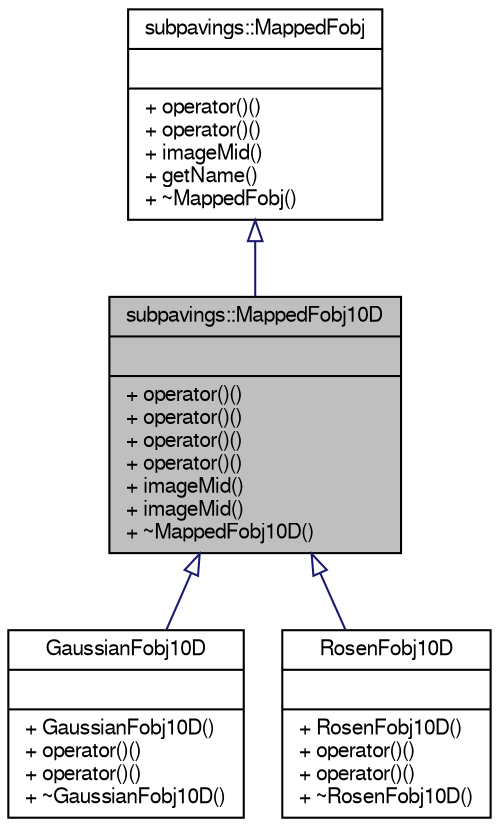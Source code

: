 digraph G
{
  edge [fontname="FreeSans",fontsize="10",labelfontname="FreeSans",labelfontsize="10"];
  node [fontname="FreeSans",fontsize="10",shape=record];
  Node1 [label="{subpavings::MappedFobj10D\n||+ operator()()\l+ operator()()\l+ operator()()\l+ operator()()\l+ imageMid()\l+ imageMid()\l+ ~MappedFobj10D()\l}",height=0.2,width=0.4,color="black", fillcolor="grey75", style="filled" fontcolor="black"];
  Node2 -> Node1 [dir="back",color="midnightblue",fontsize="10",style="solid",arrowtail="onormal"];
  Node2 [label="{subpavings::MappedFobj\n||+ operator()()\l+ operator()()\l+ imageMid()\l+ getName()\l+ ~MappedFobj()\l}",height=0.2,width=0.4,color="black", fillcolor="white", style="filled",URL="$classsubpavings_1_1MappedFobj.shtml"];
  Node1 -> Node3 [dir="back",color="midnightblue",fontsize="10",style="solid",arrowtail="onormal"];
  Node3 [label="{GaussianFobj10D\n||+ GaussianFobj10D()\l+ operator()()\l+ operator()()\l+ ~GaussianFobj10D()\l}",height=0.2,width=0.4,color="black", fillcolor="white", style="filled",URL="$classGaussianFobj10D.shtml"];
  Node1 -> Node4 [dir="back",color="midnightblue",fontsize="10",style="solid",arrowtail="onormal"];
  Node4 [label="{RosenFobj10D\n||+ RosenFobj10D()\l+ operator()()\l+ operator()()\l+ ~RosenFobj10D()\l}",height=0.2,width=0.4,color="black", fillcolor="white", style="filled",URL="$classRosenFobj10D.shtml"];
}
